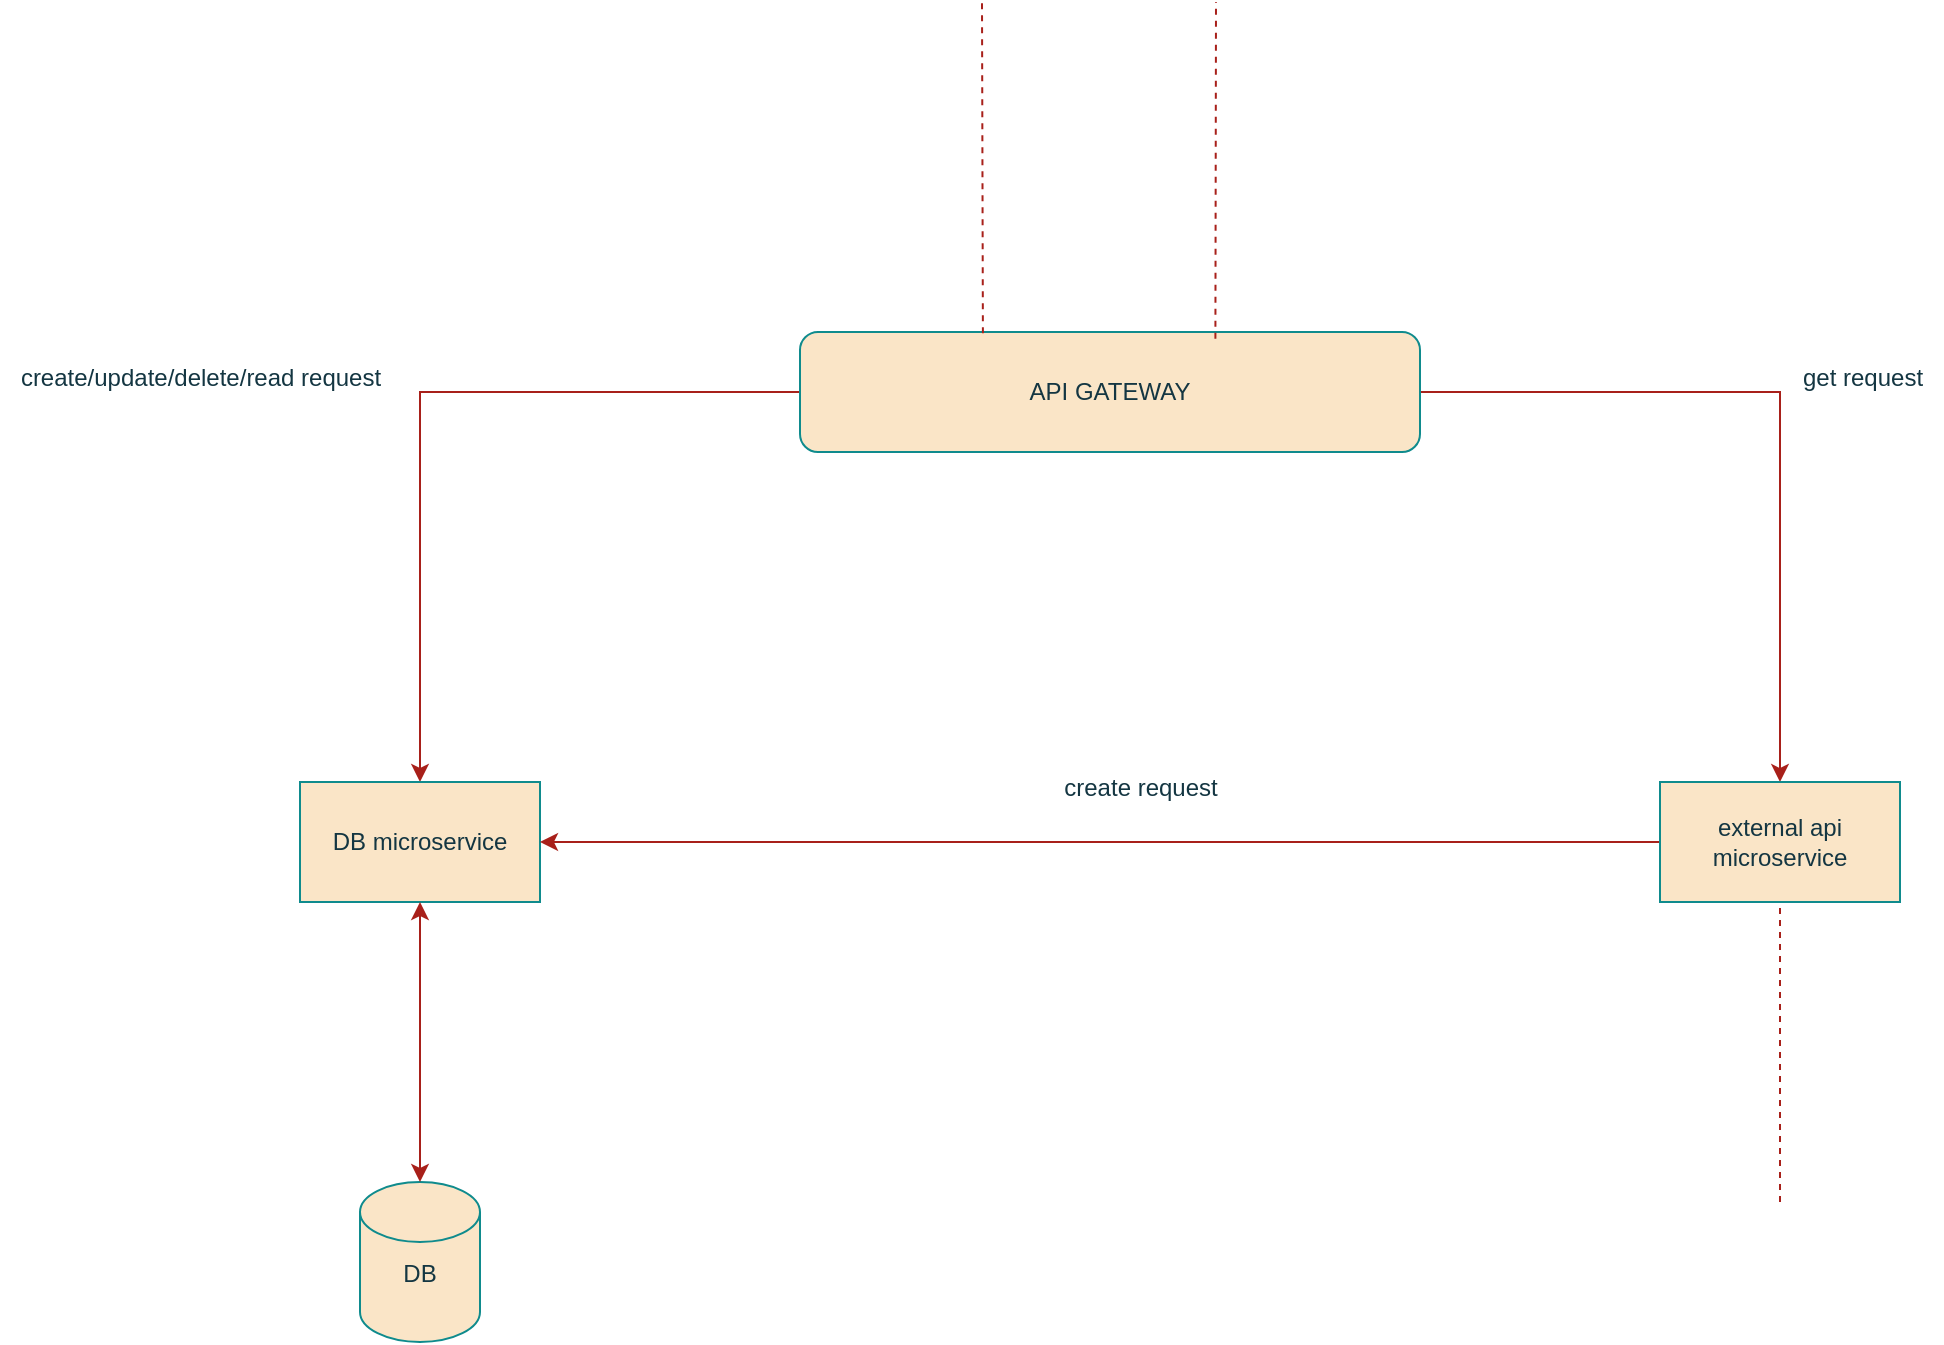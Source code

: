 <mxfile version="24.7.17">
  <diagram name="Page-1" id="OShblOBXLURz6e1jgf_Z">
    <mxGraphModel dx="1304" dy="688" grid="1" gridSize="10" guides="1" tooltips="1" connect="1" arrows="1" fold="1" page="1" pageScale="1" pageWidth="1200" pageHeight="1600" math="0" shadow="0">
      <root>
        <mxCell id="0" />
        <mxCell id="1" parent="0" />
        <mxCell id="hDoWKRbV0gJWEAgA5Dey-66" style="edgeStyle=orthogonalEdgeStyle;rounded=0;orthogonalLoop=1;jettySize=auto;html=1;entryX=0.5;entryY=0;entryDx=0;entryDy=0;strokeColor=#A8201A;fontColor=#143642;fillColor=#FAE5C7;" edge="1" parent="1" source="hDoWKRbV0gJWEAgA5Dey-1" target="hDoWKRbV0gJWEAgA5Dey-20">
          <mxGeometry relative="1" as="geometry" />
        </mxCell>
        <mxCell id="hDoWKRbV0gJWEAgA5Dey-70" style="edgeStyle=orthogonalEdgeStyle;rounded=0;orthogonalLoop=1;jettySize=auto;html=1;strokeColor=#A8201A;fontColor=#143642;fillColor=#FAE5C7;" edge="1" parent="1" source="hDoWKRbV0gJWEAgA5Dey-1" target="hDoWKRbV0gJWEAgA5Dey-19">
          <mxGeometry relative="1" as="geometry" />
        </mxCell>
        <mxCell id="hDoWKRbV0gJWEAgA5Dey-1" value="API GATEWAY" style="rounded=1;whiteSpace=wrap;html=1;labelBackgroundColor=none;fillColor=#FAE5C7;strokeColor=#0F8B8D;fontColor=#143642;" vertex="1" parent="1">
          <mxGeometry x="470" y="165" width="310" height="60" as="geometry" />
        </mxCell>
        <mxCell id="hDoWKRbV0gJWEAgA5Dey-19" value="DB microservice" style="rounded=0;whiteSpace=wrap;html=1;labelBackgroundColor=none;fillColor=#FAE5C7;strokeColor=#0F8B8D;fontColor=#143642;" vertex="1" parent="1">
          <mxGeometry x="220" y="390" width="120" height="60" as="geometry" />
        </mxCell>
        <mxCell id="hDoWKRbV0gJWEAgA5Dey-63" style="edgeStyle=orthogonalEdgeStyle;rounded=0;orthogonalLoop=1;jettySize=auto;html=1;entryX=1;entryY=0.5;entryDx=0;entryDy=0;strokeColor=#A8201A;fontColor=#143642;fillColor=#FAE5C7;" edge="1" parent="1" source="hDoWKRbV0gJWEAgA5Dey-20" target="hDoWKRbV0gJWEAgA5Dey-19">
          <mxGeometry relative="1" as="geometry" />
        </mxCell>
        <mxCell id="hDoWKRbV0gJWEAgA5Dey-20" value="external api microservice" style="rounded=0;whiteSpace=wrap;html=1;labelBackgroundColor=none;fillColor=#FAE5C7;strokeColor=#0F8B8D;fontColor=#143642;" vertex="1" parent="1">
          <mxGeometry x="900" y="390" width="120" height="60" as="geometry" />
        </mxCell>
        <mxCell id="hDoWKRbV0gJWEAgA5Dey-23" value="&lt;div&gt;DB&lt;/div&gt;&lt;div&gt;&lt;br&gt;&lt;/div&gt;" style="shape=cylinder3;whiteSpace=wrap;html=1;boundedLbl=1;backgroundOutline=1;size=15;labelBackgroundColor=none;fillColor=#FAE5C7;strokeColor=#0F8B8D;fontColor=#143642;" vertex="1" parent="1">
          <mxGeometry x="250" y="590" width="60" height="80" as="geometry" />
        </mxCell>
        <mxCell id="hDoWKRbV0gJWEAgA5Dey-26" value="" style="endArrow=classic;startArrow=classic;html=1;rounded=0;exitX=0.5;exitY=0;exitDx=0;exitDy=0;exitPerimeter=0;entryX=0.5;entryY=1;entryDx=0;entryDy=0;labelBackgroundColor=none;strokeColor=#A8201A;fontColor=default;" edge="1" parent="1" source="hDoWKRbV0gJWEAgA5Dey-23" target="hDoWKRbV0gJWEAgA5Dey-19">
          <mxGeometry width="50" height="50" relative="1" as="geometry">
            <mxPoint x="620" y="890" as="sourcePoint" />
            <mxPoint x="670" y="840" as="targetPoint" />
          </mxGeometry>
        </mxCell>
        <mxCell id="hDoWKRbV0gJWEAgA5Dey-32" value="&lt;div&gt;create/update/delete/read request&lt;/div&gt;&lt;div&gt;&lt;br&gt;&lt;/div&gt;" style="text;html=1;align=center;verticalAlign=middle;resizable=0;points=[];autosize=1;strokeColor=none;fillColor=none;labelBackgroundColor=none;fontColor=#143642;" vertex="1" parent="1">
          <mxGeometry x="70" y="175" width="200" height="40" as="geometry" />
        </mxCell>
        <mxCell id="hDoWKRbV0gJWEAgA5Dey-62" value="create request" style="text;html=1;align=center;verticalAlign=middle;resizable=0;points=[];autosize=1;strokeColor=none;fillColor=none;fontColor=#143642;" vertex="1" parent="1">
          <mxGeometry x="590" y="378" width="100" height="30" as="geometry" />
        </mxCell>
        <mxCell id="hDoWKRbV0gJWEAgA5Dey-67" value="&lt;div&gt;get request&lt;/div&gt;&lt;div&gt;&lt;br&gt;&lt;/div&gt;" style="text;html=1;align=center;verticalAlign=middle;resizable=0;points=[];autosize=1;strokeColor=none;fillColor=none;fontColor=#143642;" vertex="1" parent="1">
          <mxGeometry x="961" y="175" width="80" height="40" as="geometry" />
        </mxCell>
        <mxCell id="hDoWKRbV0gJWEAgA5Dey-68" value="" style="endArrow=none;dashed=1;html=1;rounded=0;strokeColor=#A8201A;fontColor=#143642;fillColor=#FAE5C7;entryX=0.5;entryY=1;entryDx=0;entryDy=0;" edge="1" parent="1" target="hDoWKRbV0gJWEAgA5Dey-20">
          <mxGeometry width="50" height="50" relative="1" as="geometry">
            <mxPoint x="960" y="600" as="sourcePoint" />
            <mxPoint x="1030" y="550" as="targetPoint" />
          </mxGeometry>
        </mxCell>
        <mxCell id="hDoWKRbV0gJWEAgA5Dey-71" value="" style="endArrow=none;dashed=1;html=1;rounded=0;strokeColor=#A8201A;fontColor=#143642;fillColor=#FAE5C7;exitX=0.295;exitY=0.011;exitDx=0;exitDy=0;exitPerimeter=0;" edge="1" parent="1" source="hDoWKRbV0gJWEAgA5Dey-1">
          <mxGeometry width="50" height="50" relative="1" as="geometry">
            <mxPoint x="560" y="110" as="sourcePoint" />
            <mxPoint x="561" as="targetPoint" />
          </mxGeometry>
        </mxCell>
        <mxCell id="hDoWKRbV0gJWEAgA5Dey-72" value="" style="endArrow=none;dashed=1;html=1;rounded=0;strokeColor=#A8201A;fontColor=#143642;fillColor=#FAE5C7;exitX=0.67;exitY=0.056;exitDx=0;exitDy=0;exitPerimeter=0;" edge="1" parent="1" source="hDoWKRbV0gJWEAgA5Dey-1">
          <mxGeometry width="50" height="50" relative="1" as="geometry">
            <mxPoint x="690" y="120" as="sourcePoint" />
            <mxPoint x="678" as="targetPoint" />
          </mxGeometry>
        </mxCell>
      </root>
    </mxGraphModel>
  </diagram>
</mxfile>
